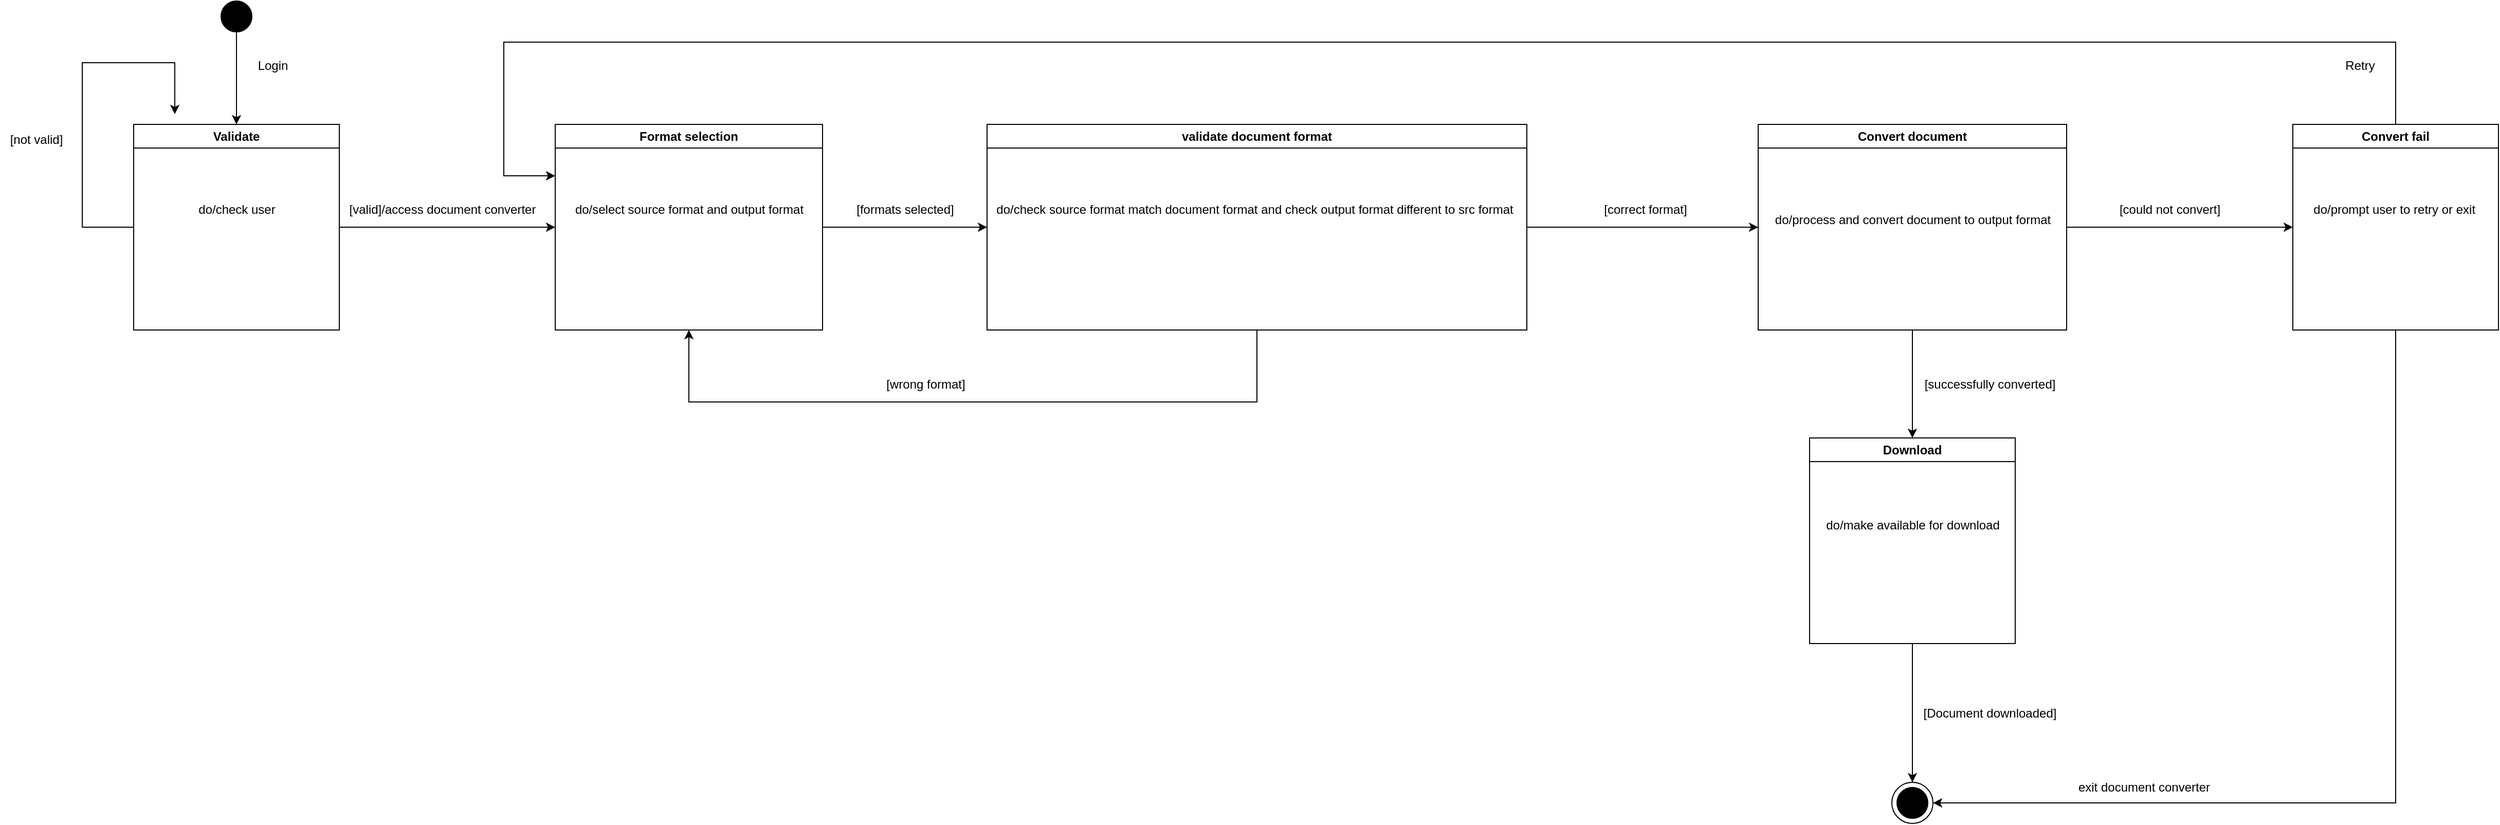 <mxfile version="22.1.11" type="device">
  <diagram name="Page-1" id="KsM21xVjpvnkNKA6bXkj">
    <mxGraphModel dx="1363" dy="761" grid="1" gridSize="10" guides="1" tooltips="1" connect="1" arrows="1" fold="1" page="1" pageScale="1" pageWidth="827" pageHeight="1169" math="0" shadow="0">
      <root>
        <mxCell id="0" />
        <mxCell id="1" parent="0" />
        <mxCell id="7boOSowle6dihX0rJjV7-1" style="edgeStyle=orthogonalEdgeStyle;rounded=0;orthogonalLoop=1;jettySize=auto;html=1;entryX=0.5;entryY=0;entryDx=0;entryDy=0;" edge="1" parent="1" source="7boOSowle6dihX0rJjV7-2" target="7boOSowle6dihX0rJjV7-4">
          <mxGeometry relative="1" as="geometry" />
        </mxCell>
        <mxCell id="7boOSowle6dihX0rJjV7-2" value="" style="ellipse;whiteSpace=wrap;html=1;aspect=fixed;fillColor=#000000;" vertex="1" parent="1">
          <mxGeometry x="265" y="60" width="30" height="30" as="geometry" />
        </mxCell>
        <mxCell id="7boOSowle6dihX0rJjV7-3" style="edgeStyle=orthogonalEdgeStyle;rounded=0;orthogonalLoop=1;jettySize=auto;html=1;exitX=0;exitY=0;exitDx=0;exitDy=0;" edge="1" parent="1" source="7boOSowle6dihX0rJjV7-4">
          <mxGeometry relative="1" as="geometry">
            <mxPoint x="220" y="170" as="targetPoint" />
            <Array as="points">
              <mxPoint x="180" y="280" />
              <mxPoint x="130" y="280" />
              <mxPoint x="130" y="120" />
              <mxPoint x="220" y="120" />
            </Array>
          </mxGeometry>
        </mxCell>
        <mxCell id="7boOSowle6dihX0rJjV7-9" style="edgeStyle=orthogonalEdgeStyle;rounded=0;orthogonalLoop=1;jettySize=auto;html=1;entryX=0;entryY=0.5;entryDx=0;entryDy=0;" edge="1" parent="1" source="7boOSowle6dihX0rJjV7-4" target="7boOSowle6dihX0rJjV7-8">
          <mxGeometry relative="1" as="geometry" />
        </mxCell>
        <mxCell id="7boOSowle6dihX0rJjV7-4" value="Validate" style="swimlane;whiteSpace=wrap;html=1;" vertex="1" parent="1">
          <mxGeometry x="180" y="180" width="200" height="200" as="geometry" />
        </mxCell>
        <mxCell id="7boOSowle6dihX0rJjV7-5" value="do/check user" style="text;html=1;align=center;verticalAlign=middle;resizable=0;points=[];autosize=1;strokeColor=none;fillColor=none;" vertex="1" parent="7boOSowle6dihX0rJjV7-4">
          <mxGeometry x="50" y="68" width="100" height="30" as="geometry" />
        </mxCell>
        <mxCell id="7boOSowle6dihX0rJjV7-6" value="Login" style="text;html=1;align=center;verticalAlign=middle;resizable=0;points=[];autosize=1;strokeColor=none;fillColor=none;" vertex="1" parent="1">
          <mxGeometry x="290" y="108" width="50" height="30" as="geometry" />
        </mxCell>
        <mxCell id="7boOSowle6dihX0rJjV7-7" value="[not valid]" style="text;html=1;align=center;verticalAlign=middle;resizable=0;points=[];autosize=1;strokeColor=none;fillColor=none;" vertex="1" parent="1">
          <mxGeometry x="50" y="180" width="70" height="30" as="geometry" />
        </mxCell>
        <mxCell id="7boOSowle6dihX0rJjV7-14" style="edgeStyle=orthogonalEdgeStyle;rounded=0;orthogonalLoop=1;jettySize=auto;html=1;entryX=0;entryY=0.5;entryDx=0;entryDy=0;" edge="1" parent="1" source="7boOSowle6dihX0rJjV7-8" target="7boOSowle6dihX0rJjV7-12">
          <mxGeometry relative="1" as="geometry" />
        </mxCell>
        <mxCell id="7boOSowle6dihX0rJjV7-8" value="Format selection" style="swimlane;whiteSpace=wrap;html=1;" vertex="1" parent="1">
          <mxGeometry x="590" y="180" width="260" height="200" as="geometry" />
        </mxCell>
        <mxCell id="7boOSowle6dihX0rJjV7-11" value="do/select source format and output format" style="text;html=1;align=center;verticalAlign=middle;resizable=0;points=[];autosize=1;strokeColor=none;fillColor=none;" vertex="1" parent="7boOSowle6dihX0rJjV7-8">
          <mxGeometry x="5" y="68" width="250" height="30" as="geometry" />
        </mxCell>
        <mxCell id="7boOSowle6dihX0rJjV7-10" value="[valid]/access document converter" style="text;html=1;align=center;verticalAlign=middle;resizable=0;points=[];autosize=1;strokeColor=none;fillColor=none;" vertex="1" parent="1">
          <mxGeometry x="380" y="248" width="200" height="30" as="geometry" />
        </mxCell>
        <mxCell id="7boOSowle6dihX0rJjV7-17" style="edgeStyle=orthogonalEdgeStyle;rounded=0;orthogonalLoop=1;jettySize=auto;html=1;entryX=0.5;entryY=1;entryDx=0;entryDy=0;" edge="1" parent="1" source="7boOSowle6dihX0rJjV7-12" target="7boOSowle6dihX0rJjV7-8">
          <mxGeometry relative="1" as="geometry">
            <Array as="points">
              <mxPoint x="1273" y="450" />
              <mxPoint x="720" y="450" />
            </Array>
          </mxGeometry>
        </mxCell>
        <mxCell id="7boOSowle6dihX0rJjV7-21" style="edgeStyle=orthogonalEdgeStyle;rounded=0;orthogonalLoop=1;jettySize=auto;html=1;entryX=0;entryY=0.5;entryDx=0;entryDy=0;" edge="1" parent="1" source="7boOSowle6dihX0rJjV7-12" target="7boOSowle6dihX0rJjV7-19">
          <mxGeometry relative="1" as="geometry" />
        </mxCell>
        <mxCell id="7boOSowle6dihX0rJjV7-12" value="validate document format" style="swimlane;whiteSpace=wrap;html=1;" vertex="1" parent="1">
          <mxGeometry x="1010" y="180" width="525" height="200" as="geometry" />
        </mxCell>
        <mxCell id="7boOSowle6dihX0rJjV7-16" value="do/check source format match document format and check output format different to src format" style="text;html=1;align=center;verticalAlign=middle;resizable=0;points=[];autosize=1;strokeColor=none;fillColor=none;" vertex="1" parent="7boOSowle6dihX0rJjV7-12">
          <mxGeometry x="-5" y="68" width="530" height="30" as="geometry" />
        </mxCell>
        <mxCell id="7boOSowle6dihX0rJjV7-15" value="[formats selected]" style="text;html=1;align=center;verticalAlign=middle;resizable=0;points=[];autosize=1;strokeColor=none;fillColor=none;" vertex="1" parent="1">
          <mxGeometry x="870" y="248" width="120" height="30" as="geometry" />
        </mxCell>
        <mxCell id="7boOSowle6dihX0rJjV7-18" value="[wrong format]" style="text;html=1;align=center;verticalAlign=middle;resizable=0;points=[];autosize=1;strokeColor=none;fillColor=none;" vertex="1" parent="1">
          <mxGeometry x="900" y="418" width="100" height="30" as="geometry" />
        </mxCell>
        <mxCell id="7boOSowle6dihX0rJjV7-25" style="edgeStyle=orthogonalEdgeStyle;rounded=0;orthogonalLoop=1;jettySize=auto;html=1;entryX=0.5;entryY=0;entryDx=0;entryDy=0;" edge="1" parent="1" source="7boOSowle6dihX0rJjV7-19" target="7boOSowle6dihX0rJjV7-24">
          <mxGeometry relative="1" as="geometry" />
        </mxCell>
        <mxCell id="7boOSowle6dihX0rJjV7-31" style="edgeStyle=orthogonalEdgeStyle;rounded=0;orthogonalLoop=1;jettySize=auto;html=1;entryX=0;entryY=0.5;entryDx=0;entryDy=0;" edge="1" parent="1" source="7boOSowle6dihX0rJjV7-19" target="7boOSowle6dihX0rJjV7-28">
          <mxGeometry relative="1" as="geometry" />
        </mxCell>
        <mxCell id="7boOSowle6dihX0rJjV7-19" value="Convert document" style="swimlane;whiteSpace=wrap;html=1;" vertex="1" parent="1">
          <mxGeometry x="1760" y="180" width="300" height="200" as="geometry" />
        </mxCell>
        <mxCell id="7boOSowle6dihX0rJjV7-23" value="do/process and convert document to output format" style="text;html=1;align=center;verticalAlign=middle;resizable=0;points=[];autosize=1;strokeColor=none;fillColor=none;" vertex="1" parent="7boOSowle6dihX0rJjV7-19">
          <mxGeometry x="5" y="78" width="290" height="30" as="geometry" />
        </mxCell>
        <mxCell id="7boOSowle6dihX0rJjV7-22" value="[correct format]" style="text;html=1;align=center;verticalAlign=middle;resizable=0;points=[];autosize=1;strokeColor=none;fillColor=none;" vertex="1" parent="1">
          <mxGeometry x="1600" y="248" width="100" height="30" as="geometry" />
        </mxCell>
        <mxCell id="7boOSowle6dihX0rJjV7-42" style="edgeStyle=orthogonalEdgeStyle;rounded=0;orthogonalLoop=1;jettySize=auto;html=1;entryX=0.5;entryY=0;entryDx=0;entryDy=0;" edge="1" parent="1" source="7boOSowle6dihX0rJjV7-24" target="7boOSowle6dihX0rJjV7-39">
          <mxGeometry relative="1" as="geometry" />
        </mxCell>
        <mxCell id="7boOSowle6dihX0rJjV7-24" value="Download" style="swimlane;whiteSpace=wrap;html=1;" vertex="1" parent="1">
          <mxGeometry x="1810" y="485" width="200" height="200" as="geometry" />
        </mxCell>
        <mxCell id="7boOSowle6dihX0rJjV7-27" value="do/make available for download" style="text;html=1;align=center;verticalAlign=middle;resizable=0;points=[];autosize=1;strokeColor=none;fillColor=none;" vertex="1" parent="7boOSowle6dihX0rJjV7-24">
          <mxGeometry x="5" y="70" width="190" height="30" as="geometry" />
        </mxCell>
        <mxCell id="7boOSowle6dihX0rJjV7-26" value="[successfully converted]" style="text;html=1;align=center;verticalAlign=middle;resizable=0;points=[];autosize=1;strokeColor=none;fillColor=none;" vertex="1" parent="1">
          <mxGeometry x="1910" y="418" width="150" height="30" as="geometry" />
        </mxCell>
        <mxCell id="7boOSowle6dihX0rJjV7-37" style="edgeStyle=orthogonalEdgeStyle;rounded=0;orthogonalLoop=1;jettySize=auto;html=1;exitX=0.5;exitY=0;exitDx=0;exitDy=0;" edge="1" parent="1" source="7boOSowle6dihX0rJjV7-28">
          <mxGeometry relative="1" as="geometry">
            <mxPoint x="2250" y="138" as="sourcePoint" />
            <mxPoint x="590" y="230" as="targetPoint" />
            <Array as="points">
              <mxPoint x="2380" y="100" />
              <mxPoint x="540" y="100" />
              <mxPoint x="540" y="230" />
            </Array>
          </mxGeometry>
        </mxCell>
        <mxCell id="7boOSowle6dihX0rJjV7-44" style="edgeStyle=orthogonalEdgeStyle;rounded=0;orthogonalLoop=1;jettySize=auto;html=1;entryX=1;entryY=0.5;entryDx=0;entryDy=0;" edge="1" parent="1" source="7boOSowle6dihX0rJjV7-28" target="7boOSowle6dihX0rJjV7-39">
          <mxGeometry relative="1" as="geometry">
            <Array as="points">
              <mxPoint x="2380" y="840" />
            </Array>
          </mxGeometry>
        </mxCell>
        <mxCell id="7boOSowle6dihX0rJjV7-28" value="Convert fail" style="swimlane;whiteSpace=wrap;html=1;" vertex="1" parent="1">
          <mxGeometry x="2280" y="180" width="200" height="200" as="geometry" />
        </mxCell>
        <mxCell id="7boOSowle6dihX0rJjV7-33" value="do/prompt user to retry or exit&amp;nbsp;" style="text;html=1;align=center;verticalAlign=middle;resizable=0;points=[];autosize=1;strokeColor=none;fillColor=none;" vertex="1" parent="7boOSowle6dihX0rJjV7-28">
          <mxGeometry x="10" y="68" width="180" height="30" as="geometry" />
        </mxCell>
        <mxCell id="7boOSowle6dihX0rJjV7-32" value="[could not convert]" style="text;html=1;align=center;verticalAlign=middle;resizable=0;points=[];autosize=1;strokeColor=none;fillColor=none;" vertex="1" parent="1">
          <mxGeometry x="2100" y="248" width="120" height="30" as="geometry" />
        </mxCell>
        <mxCell id="7boOSowle6dihX0rJjV7-38" value="Retry" style="text;html=1;align=center;verticalAlign=middle;resizable=0;points=[];autosize=1;strokeColor=none;fillColor=none;" vertex="1" parent="1">
          <mxGeometry x="2320" y="108" width="50" height="30" as="geometry" />
        </mxCell>
        <mxCell id="7boOSowle6dihX0rJjV7-39" value="" style="ellipse;whiteSpace=wrap;html=1;aspect=fixed;" vertex="1" parent="1">
          <mxGeometry x="1890" y="820" width="40" height="40" as="geometry" />
        </mxCell>
        <mxCell id="7boOSowle6dihX0rJjV7-40" value="" style="ellipse;whiteSpace=wrap;html=1;aspect=fixed;fillColor=#000000;" vertex="1" parent="1">
          <mxGeometry x="1895" y="825" width="30" height="30" as="geometry" />
        </mxCell>
        <mxCell id="7boOSowle6dihX0rJjV7-43" value="[Document downloaded]" style="text;html=1;align=center;verticalAlign=middle;resizable=0;points=[];autosize=1;strokeColor=none;fillColor=none;" vertex="1" parent="1">
          <mxGeometry x="1910" y="738" width="150" height="30" as="geometry" />
        </mxCell>
        <mxCell id="7boOSowle6dihX0rJjV7-45" value="exit document converter" style="text;html=1;align=center;verticalAlign=middle;resizable=0;points=[];autosize=1;strokeColor=none;fillColor=none;" vertex="1" parent="1">
          <mxGeometry x="2060" y="810" width="150" height="30" as="geometry" />
        </mxCell>
      </root>
    </mxGraphModel>
  </diagram>
</mxfile>
